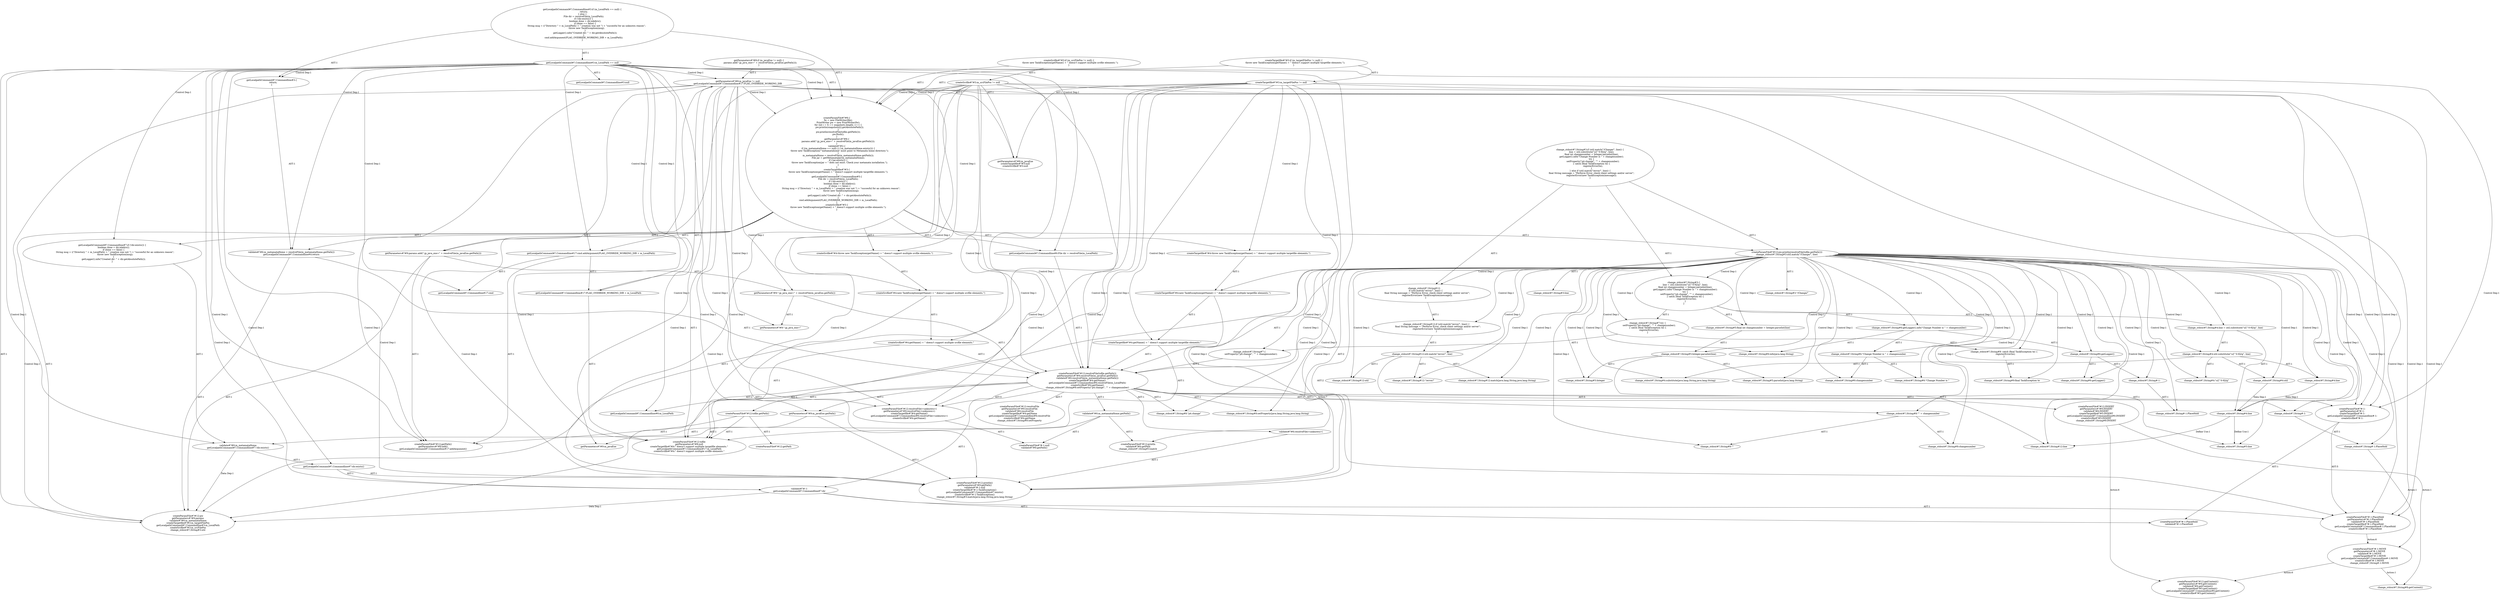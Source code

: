 digraph "Pattern" {
0 [label="createParamFile#?#12:INSERT
getParameters#?#9:INSERT
validate#?#6:INSERT
createTargetfile#?#5:INSERT
getLocalpathCommand#?,Commandline#6:INSERT
createSrcfile#?#5:INSERT
change_stdout#?,String#8:INSERT" shape=ellipse]
1 [label="createParamFile#?#12:resolveFile(tofile.getPath())
getParameters#?#9:resolveFile(m_javaExe.getPath())
validate#?#6:resolveFile(m_metamataHome.getPath())
createTargetfile#?#4:getName()
getLocalpathCommand#?,Commandline#6:resolveFile(m_LocalPath)
createSrcfile#?#4:getName()
change_stdout#?,String#8:setProperty(\"p4.change\", \"\" + changenumber)" shape=ellipse]
2 [label="createParamFile#?#12:pw.println(resolveFile(tofile.getPath()))
change_stdout#?,String#3:util.match(\"/Change/\", line)" shape=ellipse]
3 [label="createParamFile#?#6:\{
    fw = new FileWriter(file);
    PrintWriter pw = new PrintWriter(fw);
    for (int i = 0; i < snapshots.length; i++) \{
        pw.println(snapshots[i].getAbsolutePath());
    \}
    pw.println(resolveFile(tofile.getPath()));
    pw.flush();
\}
getParameters#?#8:\{
    params.add(\"-jp_java_exe=\" + resolveFile(m_javaExe.getPath()));
\}
validate#?#2:\{
    if ((m_metamataHome == null) || (!m_metamataHome.exists())) \{
        throw new TaskException(\"'metamatahome' must point to Metamata home directory.\");
    \}
    m_metamataHome = resolveFile(m_metamataHome.getPath());
    File jar = getMetamataJar(m_metamataHome);
    if (!jar.exists()) \{
        throw new TaskException(jar + \" does not exist. Check your metamata installation.\");
    \}
\}
createTargetfile#?#3:\{
    throw new TaskException(getName() + \" doesn\'t support multiple targetfile elements.\");
\}
getLocalpathCommand#?,Commandline#5:\{
    File dir = resolveFile(m_LocalPath);
    if (!dir.exists()) \{
        boolean done = dir.mkdirs();
        if (done == false) \{
            String msg = ((\"Directory \" + m_LocalPath) + \" creation was not \") + \"succesful for an unknown reason\";
            throw new TaskException(msg);
        \}
        getLogger().info(\"Created dir: \" + dir.getAbsolutePath());
    \}
    cmd.addArgument(FLAG_OVERRIDE_WORKING_DIR + m_LocalPath);
\}
createSrcfile#?#3:\{
    throw new TaskException(getName() + \" doesn\'t support multiple srcfile elements.\");
\}" shape=ellipse]
4 [label="createParamFile#?#12:println
validate#?#6:getPath
change_stdout#?,String#3:match" shape=ellipse]
5 [label="createParamFile#?#12:pw
getParameters#?#9:params
validate#?#6:m_metamataHome
createTargetfile#?#3:m_targetFilePos
getLocalpathCommand#?,Commandline#3:m_LocalPath
createSrcfile#?#3:m_srcFilePos
change_stdout#?,String#3:util" shape=ellipse]
6 [label="createParamFile#?#12:println()
getParameters#?#9:getPath()
validate#?#-1:null
createTargetfile#?#-1:TaskException()
getLocalpathCommand#?,Commandline#7:exists()
createSrcfile#?#-1:TaskException()
change_stdout#?,String#3:match(java.lang.String,java.lang.String)" shape=ellipse]
7 [label="createParamFile#?#12:resolveFile
getParameters#?#9:resolveFile
validate#?#6:resolveFile
createTargetfile#?#4:getName
getLocalpathCommand#?,Commandline#6:resolveFile
createSrcfile#?#4:getName
change_stdout#?,String#8:setProperty" shape=ellipse]
8 [label="createParamFile#?#-1:
getParameters#?#-1:
createTargetfile#?#-1:
getLocalpathCommand#?,Commandline#-1:
createSrcfile#?#-1:" shape=ellipse]
9 [label="createParamFile#?#-1:PlaceHold
validate#?#-1:PlaceHold" shape=ellipse]
10 [label="createParamFile#?#-1:PlaceHold
getParameters#?#-1:PlaceHold
validate#?#-1:PlaceHold
createTargetfile#?#-1:PlaceHold
getLocalpathCommand#?,Commandline#-1:PlaceHold
createSrcfile#?#-1:PlaceHold" shape=ellipse]
11 [label="createParamFile#?#12:resolveFile(<unknown>)
getParameters#?#9:resolveFile(<unknown>)
createTargetfile#?#4:getName()
getLocalpathCommand#?,Commandline#6:resolveFile(<unknown>)
createSrcfile#?#4:getName()" shape=ellipse]
12 [label="createParamFile#?#-1:null
validate#?#6:getPath()" shape=ellipse]
13 [label="createParamFile#?#12:tofile.getPath()" shape=ellipse]
14 [label="createParamFile#?#12:getPath" shape=ellipse]
15 [label="createParamFile#?#12:tofile
getParameters#?#8:null
createTargetfile#?#4:\" doesn\'t support multiple targetfile elements.\"
getLocalpathCommand#?,Commandline#17:m_LocalPath
createSrcfile#?#4:\" doesn\'t support multiple srcfile elements.\"" shape=ellipse]
16 [label="createParamFile#?#12:getPath()
getParameters#?#9:add()
getLocalpathCommand#?,Commandline#17:addArgument()" shape=ellipse]
17 [label="createParamFile#?#12:getContext()
getParameters#?#9:getContext()
validate#?#6:getContext()
createTargetfile#?#5:getContext()
getLocalpathCommand#?,Commandline#6:getContext()
createSrcfile#?#5:getContext()" shape=ellipse]
18 [label="createParamFile#?#-1:MOVE
getParameters#?#-1:MOVE
validate#?#-1:MOVE
createTargetfile#?#-1:MOVE
getLocalpathCommand#?,Commandline#-1:MOVE
createSrcfile#?#-1:MOVE
change_stdout#?,String#-1:MOVE" shape=ellipse]
19 [label="getParameters#?#8:m_javaExe != null
getLocalpathCommand#?,Commandline#17:FLAG_OVERRIDE_WORKING_DIR" shape=ellipse]
20 [label="getParameters#?#8:if (m_javaExe != null) \{
    params.add(\"-jp_java_exe=\" + resolveFile(m_javaExe.getPath()));
\}" shape=ellipse]
21 [label="getParameters#?#8:m_javaExe
createTargetfile#?#3:null
createSrcfile#?#3:null" shape=ellipse]
22 [label="getParameters#?#9:\"-jp_java_exe=\" + resolveFile(m_javaExe.getPath())" shape=ellipse]
23 [label="getParameters#?#9:m_javaExe.getPath()" shape=ellipse]
24 [label="getParameters#?#9:\"-jp_java_exe=\"" shape=ellipse]
25 [label="getParameters#?#9:params.add(\"-jp_java_exe=\" + resolveFile(m_javaExe.getPath()))" shape=ellipse]
26 [label="getParameters#?#9:m_javaExe" shape=ellipse]
27 [label="validate#?#6:m_metamataHome
getLocalpathCommand#?,Commandline#7:!dir.exists()" shape=ellipse]
28 [label="validate#?#6:resolveFile(<unknown>)" shape=ellipse]
29 [label="validate#?#-1:
getLocalpathCommand#?,Commandline#7:dir" shape=ellipse]
30 [label="validate#?#6:m_metamataHome = resolveFile(m_metamataHome.getPath())
getLocalpathCommand#?,Commandline#4:return" shape=ellipse]
31 [label="validate#?#6:m_metamataHome.getPath()" shape=ellipse]
32 [label="createTargetfile#?#3:if (m_targetFilePos != null) \{
    throw new TaskException(getName() + \" doesn\'t support multiple targetfile elements.\");
\}" shape=ellipse]
33 [label="createTargetfile#?#3:m_targetFilePos != null" shape=ellipse]
34 [label="createTargetfile#?#4:throw new TaskException(getName() + \" doesn\'t support multiple targetfile elements.\")" shape=ellipse]
35 [label="createTargetfile#?#4:new TaskException(getName() + \" doesn\'t support multiple targetfile elements.\")" shape=ellipse]
36 [label="createTargetfile#?#4:getName() + \" doesn\'t support multiple targetfile elements.\"" shape=ellipse]
37 [label="getLocalpathCommand#?,Commandline#17:FLAG_OVERRIDE_WORKING_DIR + m_LocalPath" shape=ellipse]
38 [label="getLocalpathCommand#?,Commandline#3:null" shape=ellipse]
39 [label="getLocalpathCommand#?,Commandline#3:\{
    return;
\}" shape=ellipse]
40 [label="getLocalpathCommand#?,Commandline#17:cmd" shape=ellipse]
41 [label="getLocalpathCommand#?,Commandline#3:m_LocalPath == null" shape=ellipse]
42 [label="getLocalpathCommand#?,Commandline#3:if (m_LocalPath == null) \{
    return;
\} else \{
    File dir = resolveFile(m_LocalPath);
    if (!dir.exists()) \{
        boolean done = dir.mkdirs();
        if (done == false) \{
            String msg = ((\"Directory \" + m_LocalPath) + \" creation was not \") + \"succesful for an unknown reason\";
            throw new TaskException(msg);
        \}
        getLogger().info(\"Created dir: \" + dir.getAbsolutePath());
    \}
    cmd.addArgument(FLAG_OVERRIDE_WORKING_DIR + m_LocalPath);
\}" shape=ellipse]
43 [label="getLocalpathCommand#?,Commandline#6:m_LocalPath" shape=ellipse]
44 [label="getLocalpathCommand#?,Commandline#7:dir.exists()" shape=ellipse]
45 [label="getLocalpathCommand#?,Commandline#17:cmd.addArgument(FLAG_OVERRIDE_WORKING_DIR + m_LocalPath)" shape=ellipse]
46 [label="getLocalpathCommand#?,Commandline#6:File dir = resolveFile(m_LocalPath)" shape=ellipse]
47 [label="getLocalpathCommand#?,Commandline#7:if (!dir.exists()) \{
    boolean done = dir.mkdirs();
    if (done == false) \{
        String msg = ((\"Directory \" + m_LocalPath) + \" creation was not \") + \"succesful for an unknown reason\";
        throw new TaskException(msg);
    \}
    getLogger().info(\"Created dir: \" + dir.getAbsolutePath());
\}" shape=ellipse]
48 [label="createSrcfile#?#4:new TaskException(getName() + \" doesn\'t support multiple srcfile elements.\")" shape=ellipse]
49 [label="createSrcfile#?#3:if (m_srcFilePos != null) \{
    throw new TaskException(getName() + \" doesn\'t support multiple srcfile elements.\");
\}" shape=ellipse]
50 [label="createSrcfile#?#4:throw new TaskException(getName() + \" doesn\'t support multiple srcfile elements.\")" shape=ellipse]
51 [label="createSrcfile#?#3:m_srcFilePos != null" shape=ellipse]
52 [label="createSrcfile#?#4:getName() + \" doesn\'t support multiple srcfile elements.\"" shape=ellipse]
53 [label="change_stdout#?,String#6:getLogger()" shape=ellipse]
54 [label="change_stdout#?,String#4:util" shape=ellipse]
55 [label="change_stdout#?,String#8:setProperty(java.lang.String,java.lang.String)" shape=ellipse]
56 [label="change_stdout#?,String#5:final int changenumber = Integer.parseInt(line)" shape=ellipse]
57 [label="change_stdout#?,String#8:getContext()" shape=ellipse]
58 [label="change_stdout#?,String#-1:PlaceHold" shape=ellipse]
59 [label="change_stdout#?,String#-1:" shape=ellipse]
60 [label="change_stdout#?,String#9:final TaskException te" shape=ellipse]
61 [label="change_stdout#?,String#12:util" shape=ellipse]
62 [label="change_stdout#?,String#7:\{
    setProperty(\"p4.change\", \"\" + changenumber);
\}" shape=ellipse]
63 [label="change_stdout#?,String#4:util.substitute(\"s/[^0-9]//g\", line)" shape=ellipse]
64 [label="change_stdout#?,String#4:substitute(java.lang.String,java.lang.String)" shape=ellipse]
65 [label="change_stdout#?,String#12:
    if (util.match(\"/error/\", line)) \{
        final String message = \"Perforce Error, check client settings and/or server\";
        registerError(new TaskException(message));
    \}
" shape=ellipse]
66 [label="change_stdout#?,String#6:getLogger()" shape=ellipse]
67 [label="change_stdout#?,String#12:\"/error/\"" shape=ellipse]
68 [label="change_stdout#?,String#8:\"p4.change\"" shape=ellipse]
69 [label="change_stdout#?,String#5:Integer.parseInt(line)" shape=ellipse]
70 [label="change_stdout#?,String#-1:" shape=ellipse]
71 [label="change_stdout#?,String#-1:PlaceHold" shape=ellipse]
72 [label="change_stdout#?,String#12:match(java.lang.String,java.lang.String)" shape=ellipse]
73 [label="change_stdout#?,String#12:util.match(\"/error/\", line)" shape=ellipse]
74 [label="change_stdout#?,String#8:\"\"" shape=ellipse]
75 [label="change_stdout#?,String#4:line" shape=ellipse]
76 [label="change_stdout#?,String#6:info(java.lang.String)" shape=ellipse]
77 [label="change_stdout#?,String#9: catch (final TaskException te) \{
    registerError(te);
\}" shape=ellipse]
78 [label="change_stdout#?,String#5:Integer" shape=ellipse]
79 [label="change_stdout#?,String#3:line" shape=ellipse]
80 [label="change_stdout#?,String#4:line" shape=ellipse]
81 [label="change_stdout#?,String#12:if (util.match(\"/error/\", line)) \{
    final String message = \"Perforce Error, check client settings and/or server\";
    registerError(new TaskException(message));
\}" shape=ellipse]
82 [label="change_stdout#?,String#8:\"\" + changenumber" shape=ellipse]
83 [label="change_stdout#?,String#6:\"Change Number is \" + changenumber" shape=ellipse]
84 [label="change_stdout#?,String#6:changenumber" shape=ellipse]
85 [label="change_stdout#?,String#4:\"s/[^0-9]//g\"" shape=ellipse]
86 [label="change_stdout#?,String#3:\{
    line = util.substitute(\"s/[^0-9]//g\", line);
    final int changenumber = Integer.parseInt(line);
    getLogger().info(\"Change Number is \" + changenumber);
    try \{
        setProperty(\"p4.change\", \"\" + changenumber);
    \} catch (final TaskException te) \{
        registerError(te);
    \}
\}" shape=ellipse]
87 [label="change_stdout#?,String#5:parseInt(java.lang.String)" shape=ellipse]
88 [label="change_stdout#?,String#6:\"Change Number is \"" shape=ellipse]
89 [label="change_stdout#?,String#5:line" shape=ellipse]
90 [label="change_stdout#?,String#3:if (util.match(\"/Change/\", line)) \{
    line = util.substitute(\"s/[^0-9]//g\", line);
    final int changenumber = Integer.parseInt(line);
    getLogger().info(\"Change Number is \" + changenumber);
    try \{
        setProperty(\"p4.change\", \"\" + changenumber);
    \} catch (final TaskException te) \{
        registerError(te);
    \}
\} else if (util.match(\"/error/\", line)) \{
    final String message = \"Perforce Error, check client settings and/or server\";
    registerError(new TaskException(message));
\}" shape=ellipse]
91 [label="change_stdout#?,String#4:line = util.substitute(\"s/[^0-9]//g\", line)" shape=ellipse]
92 [label="change_stdout#?,String#8:changenumber" shape=ellipse]
93 [label="change_stdout#?,String#12:line" shape=ellipse]
94 [label="change_stdout#?,String#3:\"/Change/\"" shape=ellipse]
95 [label="change_stdout#?,String#7:try \{
    setProperty(\"p4.change\", \"\" + changenumber);
\} catch (final TaskException te) \{
    registerError(te);
\}" shape=ellipse]
96 [label="change_stdout#?,String#6:getLogger().info(\"Change Number is \" + changenumber)" shape=ellipse]
0 -> 17 [label="Action:6"];
0 -> 57 [label="Action:1"];
1 -> 0 [label="Action:7"];
1 -> 7 [label="AST:7"];
1 -> 8 [label="AST:5"];
1 -> 11 [label="AST:5"];
1 -> 13 [label="AST:1"];
1 -> 23 [label="AST:1"];
1 -> 28 [label="AST:1"];
1 -> 29 [label="AST:1"];
1 -> 31 [label="AST:1"];
1 -> 43 [label="AST:1"];
1 -> 55 [label="AST:1"];
1 -> 59 [label="AST:1"];
1 -> 68 [label="AST:1"];
1 -> 82 [label="AST:1"];
2 -> 1 [label="AST:1"];
2 -> 4 [label="AST:2"];
2 -> 5 [label="AST:2"];
2 -> 6 [label="AST:2"];
2 -> 1 [label="Control Dep:1"];
2 -> 53 [label="Control Dep:1"];
2 -> 54 [label="Control Dep:1"];
2 -> 55 [label="Control Dep:1"];
2 -> 56 [label="Control Dep:1"];
2 -> 58 [label="Control Dep:1"];
2 -> 59 [label="Control Dep:1"];
2 -> 60 [label="Control Dep:1"];
2 -> 61 [label="Control Dep:1"];
2 -> 62 [label="Control Dep:1"];
2 -> 63 [label="Control Dep:1"];
2 -> 64 [label="Control Dep:1"];
2 -> 65 [label="Control Dep:1"];
2 -> 66 [label="Control Dep:1"];
2 -> 67 [label="Control Dep:1"];
2 -> 68 [label="Control Dep:1"];
2 -> 69 [label="Control Dep:1"];
2 -> 70 [label="Control Dep:1"];
2 -> 71 [label="Control Dep:1"];
2 -> 72 [label="Control Dep:1"];
2 -> 73 [label="Control Dep:1"];
2 -> 74 [label="Control Dep:1"];
2 -> 75 [label="Control Dep:1"];
2 -> 76 [label="Control Dep:1"];
2 -> 77 [label="Control Dep:1"];
2 -> 78 [label="Control Dep:1"];
2 -> 79 [label="AST:1"];
2 -> 80 [label="Control Dep:1"];
2 -> 81 [label="Control Dep:1"];
2 -> 82 [label="Control Dep:1"];
2 -> 83 [label="Control Dep:1"];
2 -> 84 [label="Control Dep:1"];
2 -> 85 [label="Control Dep:1"];
2 -> 86 [label="Control Dep:1"];
2 -> 87 [label="Control Dep:1"];
2 -> 88 [label="Control Dep:1"];
2 -> 89 [label="Control Dep:1"];
2 -> 91 [label="Control Dep:1"];
2 -> 92 [label="Control Dep:1"];
2 -> 93 [label="Control Dep:1"];
2 -> 94 [label="AST:1"];
2 -> 95 [label="Control Dep:1"];
2 -> 96 [label="Control Dep:1"];
3 -> 2 [label="AST:1"];
3 -> 25 [label="AST:1"];
3 -> 30 [label="AST:1"];
3 -> 34 [label="AST:1"];
3 -> 45 [label="AST:1"];
3 -> 46 [label="AST:1"];
3 -> 47 [label="AST:1"];
3 -> 50 [label="AST:1"];
8 -> 9 [label="AST:1"];
8 -> 10 [label="AST:5"];
10 -> 18 [label="Action:6"];
11 -> 12 [label="AST:1"];
13 -> 14 [label="AST:1"];
13 -> 15 [label="AST:1"];
13 -> 16 [label="AST:1"];
18 -> 17 [label="Action:6"];
18 -> 57 [label="Action:1"];
19 -> 21 [label="AST:1"];
19 -> 15 [label="AST:1"];
19 -> 3 [label="Control Dep:1"];
19 -> 25 [label="Control Dep:1"];
19 -> 16 [label="Control Dep:1"];
19 -> 5 [label="Control Dep:1"];
19 -> 22 [label="Control Dep:1"];
19 -> 24 [label="Control Dep:1"];
19 -> 1 [label="Control Dep:1"];
19 -> 11 [label="Control Dep:1"];
19 -> 8 [label="Control Dep:1"];
19 -> 10 [label="Control Dep:1"];
19 -> 23 [label="Control Dep:1"];
19 -> 6 [label="Control Dep:1"];
19 -> 26 [label="Control Dep:1"];
20 -> 19 [label="AST:1"];
20 -> 3 [label="AST:1"];
22 -> 24 [label="AST:1"];
22 -> 1 [label="AST:1"];
23 -> 26 [label="AST:1"];
23 -> 6 [label="AST:1"];
25 -> 22 [label="AST:1"];
25 -> 5 [label="AST:1"];
25 -> 16 [label="AST:1"];
27 -> 5 [label="Data Dep:1"];
27 -> 44 [label="AST:1"];
28 -> 6 [label="AST:1"];
29 -> 9 [label="AST:1"];
29 -> 10 [label="AST:1"];
29 -> 5 [label="Data Dep:1"];
30 -> 5 [label="AST:1"];
30 -> 1 [label="AST:1"];
31 -> 27 [label="AST:1"];
31 -> 4 [label="AST:1"];
31 -> 12 [label="AST:1"];
32 -> 33 [label="AST:1"];
32 -> 3 [label="AST:1"];
33 -> 5 [label="AST:1"];
33 -> 21 [label="AST:1"];
33 -> 3 [label="Control Dep:1"];
33 -> 34 [label="Control Dep:1"];
33 -> 35 [label="Control Dep:1"];
33 -> 6 [label="Control Dep:1"];
33 -> 36 [label="Control Dep:1"];
33 -> 1 [label="Control Dep:1"];
33 -> 11 [label="Control Dep:1"];
33 -> 8 [label="Control Dep:1"];
33 -> 10 [label="Control Dep:1"];
33 -> 15 [label="Control Dep:1"];
34 -> 35 [label="AST:1"];
35 -> 6 [label="AST:1"];
35 -> 36 [label="AST:1"];
36 -> 1 [label="AST:1"];
36 -> 15 [label="AST:1"];
37 -> 19 [label="AST:1"];
37 -> 15 [label="AST:1"];
39 -> 30 [label="AST:1"];
41 -> 37 [label="Control Dep:1"];
41 -> 38 [label="AST:1"];
41 -> 39 [label="Control Dep:1"];
41 -> 40 [label="Control Dep:1"];
41 -> 5 [label="AST:1"];
41 -> 30 [label="Control Dep:1"];
41 -> 3 [label="Control Dep:1"];
41 -> 46 [label="Control Dep:1"];
41 -> 1 [label="Control Dep:1"];
41 -> 11 [label="Control Dep:1"];
41 -> 8 [label="Control Dep:1"];
41 -> 10 [label="Control Dep:1"];
41 -> 43 [label="Control Dep:1"];
41 -> 47 [label="Control Dep:1"];
41 -> 27 [label="Control Dep:1"];
41 -> 44 [label="Control Dep:1"];
41 -> 6 [label="Control Dep:1"];
41 -> 29 [label="Control Dep:1"];
41 -> 45 [label="Control Dep:1"];
41 -> 16 [label="Control Dep:1"];
41 -> 19 [label="Control Dep:1"];
41 -> 15 [label="Control Dep:1"];
42 -> 39 [label="AST:1"];
42 -> 41 [label="AST:1"];
42 -> 3 [label="AST:1"];
44 -> 29 [label="AST:1"];
44 -> 6 [label="AST:1"];
45 -> 37 [label="AST:1"];
45 -> 40 [label="AST:1"];
45 -> 16 [label="AST:1"];
46 -> 1 [label="AST:1"];
47 -> 27 [label="AST:1"];
48 -> 6 [label="AST:1"];
48 -> 52 [label="AST:1"];
49 -> 51 [label="AST:1"];
49 -> 3 [label="AST:1"];
50 -> 48 [label="AST:1"];
51 -> 48 [label="Control Dep:1"];
51 -> 50 [label="Control Dep:1"];
51 -> 5 [label="AST:1"];
51 -> 21 [label="AST:1"];
51 -> 3 [label="Control Dep:1"];
51 -> 6 [label="Control Dep:1"];
51 -> 52 [label="Control Dep:1"];
51 -> 1 [label="Control Dep:1"];
51 -> 11 [label="Control Dep:1"];
51 -> 8 [label="Control Dep:1"];
51 -> 10 [label="Control Dep:1"];
51 -> 15 [label="Control Dep:1"];
52 -> 1 [label="AST:1"];
52 -> 15 [label="AST:1"];
54 -> 80 [label="Data Dep:1"];
56 -> 69 [label="AST:1"];
59 -> 71 [label="AST:1"];
62 -> 1 [label="AST:1"];
63 -> 54 [label="AST:1"];
63 -> 64 [label="AST:1"];
63 -> 85 [label="AST:1"];
63 -> 75 [label="AST:1"];
65 -> 81 [label="AST:1"];
66 -> 53 [label="AST:1"];
66 -> 70 [label="AST:1"];
69 -> 78 [label="AST:1"];
69 -> 87 [label="AST:1"];
69 -> 89 [label="AST:1"];
70 -> 58 [label="AST:1"];
71 -> 18 [label="Action:1"];
73 -> 61 [label="AST:1"];
73 -> 67 [label="AST:1"];
73 -> 72 [label="AST:1"];
73 -> 93 [label="AST:1"];
75 -> 80 [label="Data Dep:1"];
77 -> 60 [label="AST:1"];
80 -> 89 [label="Define Use:1"];
80 -> 93 [label="Define Use:1"];
81 -> 73 [label="AST:1"];
82 -> 74 [label="AST:1"];
82 -> 92 [label="AST:1"];
83 -> 88 [label="AST:1"];
83 -> 84 [label="AST:1"];
86 -> 56 [label="AST:1"];
86 -> 91 [label="AST:1"];
86 -> 96 [label="AST:1"];
86 -> 95 [label="AST:1"];
90 -> 65 [label="AST:1"];
90 -> 86 [label="AST:1"];
90 -> 2 [label="AST:1"];
91 -> 63 [label="AST:1"];
91 -> 80 [label="AST:1"];
95 -> 62 [label="AST:1"];
95 -> 77 [label="AST:1"];
96 -> 66 [label="AST:1"];
96 -> 76 [label="AST:1"];
96 -> 83 [label="AST:1"];
}